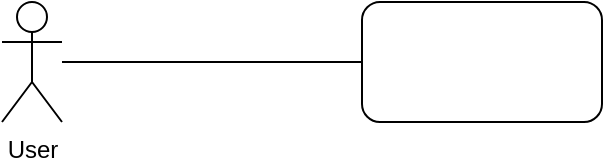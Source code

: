 <mxfile version="16.5.1" type="device"><diagram id="cGbCofsY7d0ZD3U7Oc4g" name="Page-1"><mxGraphModel dx="1038" dy="689" grid="1" gridSize="10" guides="1" tooltips="1" connect="1" arrows="1" fold="1" page="1" pageScale="1" pageWidth="850" pageHeight="1100" math="0" shadow="0"><root><mxCell id="0"/><mxCell id="1" parent="0"/><mxCell id="IJaLSHqNqrqWR75jNbqh-5" style="rounded=0;orthogonalLoop=1;jettySize=auto;html=1;endArrow=none;endFill=0;" edge="1" parent="1" source="IJaLSHqNqrqWR75jNbqh-1" target="IJaLSHqNqrqWR75jNbqh-4"><mxGeometry relative="1" as="geometry"/></mxCell><mxCell id="IJaLSHqNqrqWR75jNbqh-1" value="User" style="shape=umlActor;verticalLabelPosition=bottom;verticalAlign=top;html=1;outlineConnect=0;" vertex="1" parent="1"><mxGeometry x="210" y="380" width="30" height="60" as="geometry"/></mxCell><mxCell id="IJaLSHqNqrqWR75jNbqh-4" value="" style="rounded=1;whiteSpace=wrap;html=1;" vertex="1" parent="1"><mxGeometry x="390" y="380" width="120" height="60" as="geometry"/></mxCell></root></mxGraphModel></diagram></mxfile>